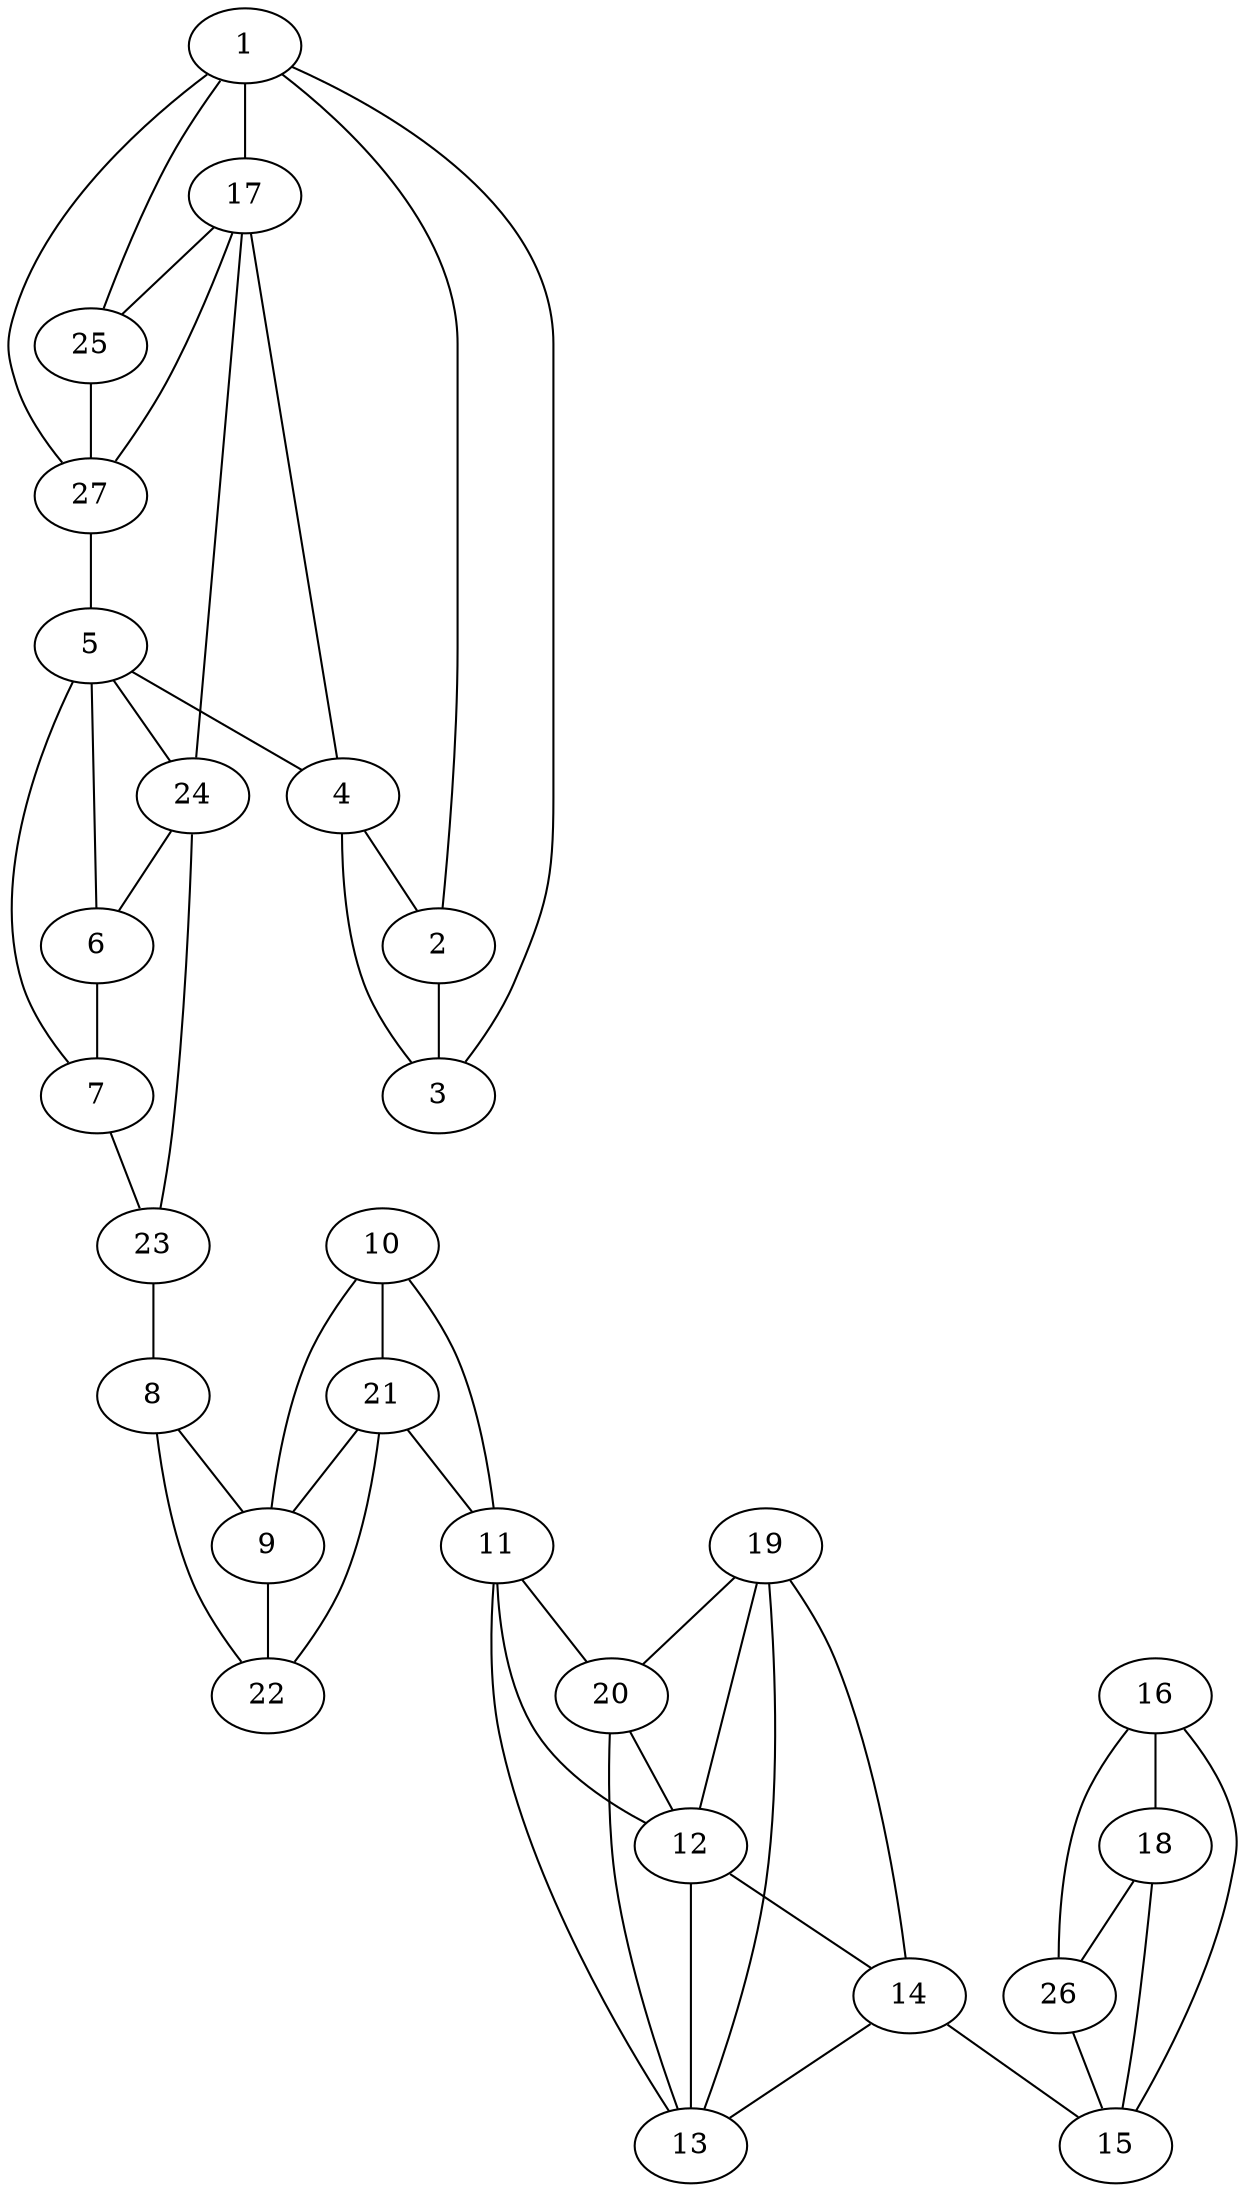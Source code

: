 graph pdb1eb3 {
	1	 [aaLength=5,
		sequence=EISSV,
		type=0];
	2	 [aaLength=5,
		sequence=LAGGY,
		type=0];
	1 -- 2	 [distance0="12.81932",
		frequency=1,
		type0=1];
	3	 [aaLength=8,
		sequence=HPLLRQWQ,
		type=0];
	1 -- 3	 [distance0="20.75534",
		frequency=1,
		type0=2];
	17	 [aaLength=8,
		sequence=LIFPLFIS,
		type=1];
	1 -- 17	 [distance0="29.88354",
		frequency=1,
		type0=3];
	2 -- 3	 [distance0="8.34486",
		distance1="1.0",
		frequency=2,
		type0=1,
		type1=4];
	4	 [aaLength=3,
		sequence=TKN,
		type=0];
	4 -- 2	 [distance0="23.44767",
		frequency=1,
		type0=2];
	4 -- 3	 [distance0="15.33366",
		frequency=1,
		type0=1];
	4 -- 17	 [distance0="1.0",
		frequency=1,
		type0=4];
	5	 [aaLength=15,
		sequence=GVNRLKDYLKPLVAK,
		type=0];
	5 -- 4	 [distance0="33.17078",
		frequency=1,
		type0=1];
	6	 [aaLength=6,
		sequence=GTAADD,
		type=0];
	5 -- 6	 [distance0="39.03462",
		frequency=1,
		type0=2];
	7	 [aaLength=14,
		sequence=GPVIQGIKFIREYF,
		type=0];
	5 -- 7	 [distance0="44.3664",
		frequency=1,
		type0=3];
	24	 [aaLength=7,
		sequence=SVILFGV,
		type=1];
	5 -- 24	 [distance0="3.0",
		frequency=1,
		type0=4];
	6 -- 7	 [distance0="15.22142",
		distance1="2.0",
		frequency=2,
		type0=1,
		type1=4];
	23	 [aaLength=6,
		sequence=YIICDV,
		type=1];
	7 -- 23	 [distance0="41.02716",
		distance1="3.0",
		frequency=2,
		type0=2,
		type1=4];
	8	 [aaLength=20,
		sequence=NRERSVSRLAAVAVNYAKAG,
		type=0];
	9	 [aaLength=13,
		sequence=GRIRDIKRGLINA,
		type=0];
	8 -- 9	 [distance0="31.75853",
		frequency=1,
		type0=2];
	22	 [aaLength=4,
		sequence=CVAP,
		type=1];
	8 -- 22	 [distance0="30.92178",
		distance1="2.0",
		frequency=2,
		type0=1,
		type1=4];
	9 -- 22	 [distance0="19.29363",
		frequency=1,
		type0=1];
	10	 [aaLength=9,
		sequence=YGPFRDAAC,
		type=0];
	10 -- 9	 [distance0="41.28593",
		frequency=1,
		type0=2];
	11	 [aaLength=15,
		sequence=GRGLARRALERDMSE,
		type=0];
	10 -- 11	 [distance0="34.57279",
		distance1="16.0",
		frequency=2,
		type0=1,
		type1=4];
	21	 [aaLength=8,
		sequence=FVLSYAAK,
		type=1];
	10 -- 21	 [distance0="41.42755",
		frequency=1,
		type0=3];
	20	 [aaLength=5,
		sequence=GIIVK,
		type=1];
	11 -- 20	 [distance0="23.96493",
		distance1="3.0",
		frequency=2,
		type0=1,
		type1=4];
	13	 [aaLength=12,
		sequence=YLDIMRDASEIC,
		type=0];
	11 -- 13	 [distance0="27.51514",
		frequency=1,
		type0=2];
	12	 [aaLength=3,
		sequence=STF,
		type=0];
	11 -- 12	 [distance0="27.65091",
		frequency=1,
		type0=3];
	14	 [aaLength=14,
		sequence=VSGEYAMLHAAAEK,
		type=0];
	12 -- 14	 [distance0="26.49787",
		frequency=1,
		type0=2];
	12 -- 13	 [distance0="11.96898",
		distance1="0.0",
		frequency=2,
		type0=1,
		type1=5];
	15	 [aaLength=17,
		sequence=DLKTIAFESHQGFLRAG,
		type=0];
	14 -- 15	 [distance0="20.2659",
		distance1="3.0",
		frequency=2,
		type0=1,
		type1=4];
	14 -- 13	 [distance0="31.01007",
		frequency=1,
		type0=3];
	16	 [aaLength=9,
		sequence=LAPEFLDWL,
		type=0];
	16 -- 15	 [distance0="26.69006",
		frequency=1,
		type0=1];
	18	 [aaLength=4,
		sequence=LIIT,
		type=1];
	16 -- 18	 [distance0="39.40879",
		frequency=1,
		type0=2];
	25	 [aaLength=8,
		sequence=LIFPLFIS,
		type=1];
	17 -- 25	 [distance0="0.0",
		frequency=1,
		type0=5];
	18 -- 15	 [distance0="36.65771",
		frequency=1,
		type0=2];
	26	 [aaLength=4,
		sequence=LIIT,
		type=1];
	18 -- 26	 [distance0="0.0",
		distance1="0.0",
		frequency=2,
		type0=1,
		type1=5];
	19	 [aaLength=5,
		sequence=ICAYH,
		type=1];
	19 -- 14	 [distance0="0.0",
		frequency=1,
		type0=5];
	19 -- 20	 [distance0="25.0",
		frequency=1,
		type0=2];
	19 -- 13	 [distance0="23.50429",
		frequency=1,
		type0=1];
	19 -- 12	 [distance0="34.38708",
		frequency=1,
		type0=3];
	20 -- 13	 [distance0="19.42812",
		frequency=1,
		type0=1];
	20 -- 12	 [distance0="1.0",
		frequency=1,
		type0=4];
	21 -- 9	 [distance0="25.53907",
		frequency=1,
		type0=1];
	21 -- 11	 [distance0="41.16209",
		frequency=1,
		type0=3];
	21 -- 22	 [distance0="28.0",
		frequency=1,
		type0=2];
	23 -- 8	 [distance0="33.88446",
		distance1="20.0",
		frequency=2,
		type0=1,
		type1=4];
	24 -- 6	 [distance0="39.28547",
		distance1="10.0",
		frequency=2,
		type0=1,
		type1=4];
	24 -- 17	 [distance0="44.0",
		frequency=1,
		type0=3];
	24 -- 23	 [distance0="42.0",
		frequency=1,
		type0=2];
	25 -- 1	 [distance0="29.88354",
		frequency=1,
		type0=3];
	27	 [aaLength=8,
		sequence=LIFPLFIS,
		type=1];
	25 -- 27	 [distance0="0.0",
		distance1="0.0",
		frequency=2,
		type0=2,
		type1=5];
	26 -- 15	 [distance0="36.65771",
		frequency=1,
		type0=2];
	26 -- 16	 [distance0="1.0",
		frequency=1,
		type0=4];
	27 -- 1	 [distance0="29.88354",
		frequency=1,
		type0=3];
	27 -- 5	 [distance0="18.0",
		frequency=1,
		type0=4];
	27 -- 17	 [distance0="0.0",
		frequency=1,
		type0=1];
}
